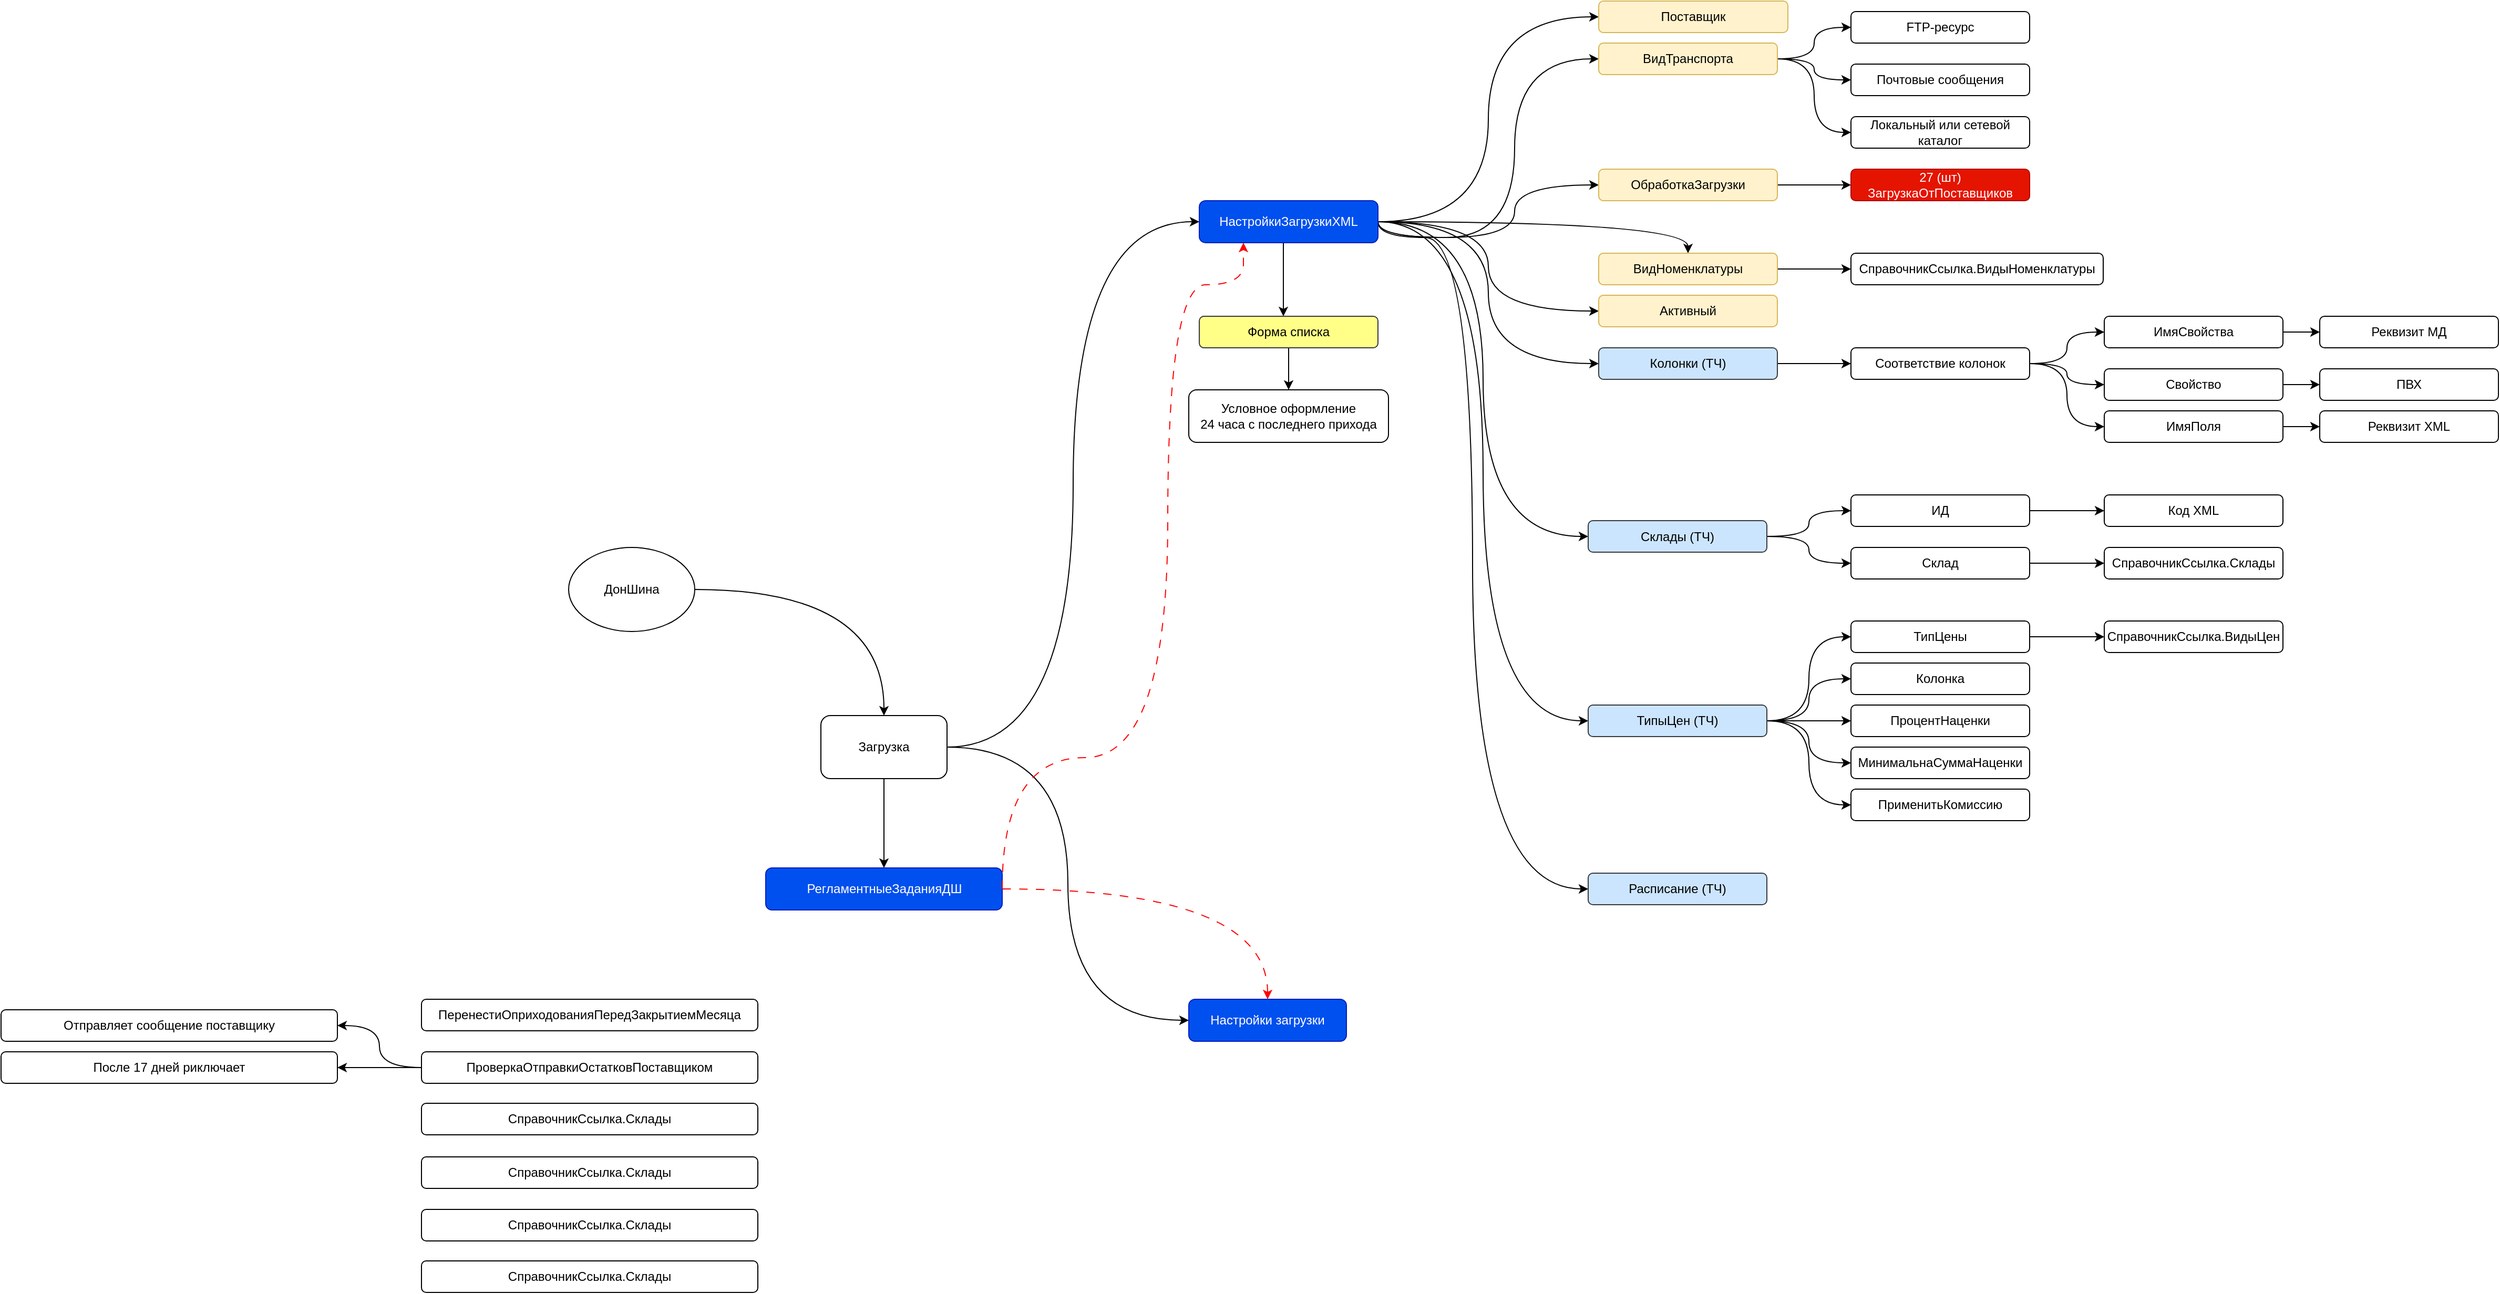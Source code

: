 <mxfile version="28.2.5">
  <diagram name="Страница — 1" id="MQuCKsTkF0hV8LhLmS5N">
    <mxGraphModel dx="2020" dy="647" grid="1" gridSize="10" guides="1" tooltips="1" connect="1" arrows="1" fold="1" page="1" pageScale="1" pageWidth="827" pageHeight="1169" math="0" shadow="0">
      <root>
        <mxCell id="0" />
        <mxCell id="1" parent="0" />
        <mxCell id="EHXcdM6yGb4Hflx0Ipde-5" value="" style="edgeStyle=orthogonalEdgeStyle;rounded=0;orthogonalLoop=1;jettySize=auto;html=1;curved=1;" edge="1" parent="1" source="EHXcdM6yGb4Hflx0Ipde-1" target="EHXcdM6yGb4Hflx0Ipde-4">
          <mxGeometry relative="1" as="geometry" />
        </mxCell>
        <mxCell id="EHXcdM6yGb4Hflx0Ipde-1" value="ДонШина" style="ellipse;whiteSpace=wrap;html=1;" vertex="1" parent="1">
          <mxGeometry x="-20" y="610" width="120" height="80" as="geometry" />
        </mxCell>
        <mxCell id="EHXcdM6yGb4Hflx0Ipde-2" value="Настройки загрузки" style="rounded=1;whiteSpace=wrap;html=1;fillColor=#0050ef;fontColor=#ffffff;strokeColor=#001DBC;" vertex="1" parent="1">
          <mxGeometry x="570" y="1040" width="150" height="40" as="geometry" />
        </mxCell>
        <mxCell id="EHXcdM6yGb4Hflx0Ipde-10" value="" style="edgeStyle=orthogonalEdgeStyle;rounded=0;orthogonalLoop=1;jettySize=auto;html=1;curved=1;entryX=0;entryY=0.5;entryDx=0;entryDy=0;" edge="1" parent="1" source="EHXcdM6yGb4Hflx0Ipde-3" target="EHXcdM6yGb4Hflx0Ipde-8">
          <mxGeometry relative="1" as="geometry" />
        </mxCell>
        <mxCell id="EHXcdM6yGb4Hflx0Ipde-32" style="edgeStyle=orthogonalEdgeStyle;rounded=0;orthogonalLoop=1;jettySize=auto;html=1;curved=1;" edge="1" parent="1" source="EHXcdM6yGb4Hflx0Ipde-3" target="EHXcdM6yGb4Hflx0Ipde-15">
          <mxGeometry relative="1" as="geometry">
            <Array as="points">
              <mxPoint x="660" y="360" />
              <mxPoint x="660" y="360" />
            </Array>
          </mxGeometry>
        </mxCell>
        <mxCell id="EHXcdM6yGb4Hflx0Ipde-33" style="edgeStyle=orthogonalEdgeStyle;rounded=0;orthogonalLoop=1;jettySize=auto;html=1;entryX=0;entryY=0.5;entryDx=0;entryDy=0;curved=1;exitX=1;exitY=0.5;exitDx=0;exitDy=0;" edge="1" parent="1" source="EHXcdM6yGb4Hflx0Ipde-3" target="EHXcdM6yGb4Hflx0Ipde-11">
          <mxGeometry relative="1" as="geometry">
            <Array as="points">
              <mxPoint x="750" y="315" />
              <mxPoint x="880" y="315" />
              <mxPoint x="880" y="145" />
            </Array>
          </mxGeometry>
        </mxCell>
        <mxCell id="EHXcdM6yGb4Hflx0Ipde-34" style="edgeStyle=orthogonalEdgeStyle;rounded=0;orthogonalLoop=1;jettySize=auto;html=1;entryX=0;entryY=0.5;entryDx=0;entryDy=0;curved=1;exitX=1;exitY=0.5;exitDx=0;exitDy=0;" edge="1" parent="1" source="EHXcdM6yGb4Hflx0Ipde-3" target="EHXcdM6yGb4Hflx0Ipde-16">
          <mxGeometry relative="1" as="geometry">
            <Array as="points">
              <mxPoint x="750" y="315" />
              <mxPoint x="880" y="315" />
              <mxPoint x="880" y="265" />
            </Array>
          </mxGeometry>
        </mxCell>
        <mxCell id="EHXcdM6yGb4Hflx0Ipde-35" style="edgeStyle=orthogonalEdgeStyle;rounded=0;orthogonalLoop=1;jettySize=auto;html=1;curved=1;" edge="1" parent="1" source="EHXcdM6yGb4Hflx0Ipde-3" target="EHXcdM6yGb4Hflx0Ipde-13">
          <mxGeometry relative="1" as="geometry" />
        </mxCell>
        <mxCell id="EHXcdM6yGb4Hflx0Ipde-36" style="edgeStyle=orthogonalEdgeStyle;rounded=0;orthogonalLoop=1;jettySize=auto;html=1;entryX=0;entryY=0.5;entryDx=0;entryDy=0;curved=1;" edge="1" parent="1" source="EHXcdM6yGb4Hflx0Ipde-3" target="EHXcdM6yGb4Hflx0Ipde-14">
          <mxGeometry relative="1" as="geometry" />
        </mxCell>
        <mxCell id="EHXcdM6yGb4Hflx0Ipde-79" style="edgeStyle=orthogonalEdgeStyle;rounded=0;orthogonalLoop=1;jettySize=auto;html=1;entryX=0;entryY=0.5;entryDx=0;entryDy=0;curved=1;" edge="1" parent="1" source="EHXcdM6yGb4Hflx0Ipde-3" target="EHXcdM6yGb4Hflx0Ipde-40">
          <mxGeometry relative="1" as="geometry" />
        </mxCell>
        <mxCell id="EHXcdM6yGb4Hflx0Ipde-80" style="edgeStyle=orthogonalEdgeStyle;rounded=0;orthogonalLoop=1;jettySize=auto;html=1;entryX=0;entryY=0.5;entryDx=0;entryDy=0;curved=1;" edge="1" parent="1" source="EHXcdM6yGb4Hflx0Ipde-3" target="EHXcdM6yGb4Hflx0Ipde-42">
          <mxGeometry relative="1" as="geometry" />
        </mxCell>
        <mxCell id="EHXcdM6yGb4Hflx0Ipde-81" style="edgeStyle=orthogonalEdgeStyle;rounded=0;orthogonalLoop=1;jettySize=auto;html=1;entryX=0;entryY=0.5;entryDx=0;entryDy=0;curved=1;" edge="1" parent="1" source="EHXcdM6yGb4Hflx0Ipde-3" target="EHXcdM6yGb4Hflx0Ipde-41">
          <mxGeometry relative="1" as="geometry" />
        </mxCell>
        <mxCell id="EHXcdM6yGb4Hflx0Ipde-82" style="edgeStyle=orthogonalEdgeStyle;rounded=0;orthogonalLoop=1;jettySize=auto;html=1;entryX=0;entryY=0.5;entryDx=0;entryDy=0;curved=1;exitX=1;exitY=0.5;exitDx=0;exitDy=0;" edge="1" parent="1" source="EHXcdM6yGb4Hflx0Ipde-3" target="EHXcdM6yGb4Hflx0Ipde-37">
          <mxGeometry relative="1" as="geometry">
            <Array as="points">
              <mxPoint x="750" y="315" />
              <mxPoint x="840" y="315" />
              <mxPoint x="840" y="935" />
            </Array>
          </mxGeometry>
        </mxCell>
        <mxCell id="EHXcdM6yGb4Hflx0Ipde-3" value="НастройкиЗагрузкиXML" style="rounded=1;whiteSpace=wrap;html=1;fillColor=#0050ef;fontColor=#ffffff;strokeColor=#001DBC;" vertex="1" parent="1">
          <mxGeometry x="580" y="280" width="170" height="40" as="geometry" />
        </mxCell>
        <mxCell id="EHXcdM6yGb4Hflx0Ipde-6" style="edgeStyle=orthogonalEdgeStyle;rounded=0;orthogonalLoop=1;jettySize=auto;html=1;entryX=0;entryY=0.5;entryDx=0;entryDy=0;curved=1;" edge="1" parent="1" source="EHXcdM6yGb4Hflx0Ipde-4" target="EHXcdM6yGb4Hflx0Ipde-2">
          <mxGeometry relative="1" as="geometry" />
        </mxCell>
        <mxCell id="EHXcdM6yGb4Hflx0Ipde-7" style="edgeStyle=orthogonalEdgeStyle;rounded=0;orthogonalLoop=1;jettySize=auto;html=1;curved=1;entryX=0;entryY=0.5;entryDx=0;entryDy=0;" edge="1" parent="1" source="EHXcdM6yGb4Hflx0Ipde-4" target="EHXcdM6yGb4Hflx0Ipde-3">
          <mxGeometry relative="1" as="geometry" />
        </mxCell>
        <mxCell id="EHXcdM6yGb4Hflx0Ipde-88" style="edgeStyle=orthogonalEdgeStyle;rounded=0;orthogonalLoop=1;jettySize=auto;html=1;entryX=0.5;entryY=0;entryDx=0;entryDy=0;curved=1;" edge="1" parent="1" source="EHXcdM6yGb4Hflx0Ipde-4" target="EHXcdM6yGb4Hflx0Ipde-85">
          <mxGeometry relative="1" as="geometry" />
        </mxCell>
        <mxCell id="EHXcdM6yGb4Hflx0Ipde-4" value="Загрузка" style="rounded=1;whiteSpace=wrap;html=1;" vertex="1" parent="1">
          <mxGeometry x="220" y="770" width="120" height="60" as="geometry" />
        </mxCell>
        <mxCell id="EHXcdM6yGb4Hflx0Ipde-8" value="Поставщик" style="rounded=1;whiteSpace=wrap;html=1;fillColor=#fff2cc;strokeColor=#d6b656;" vertex="1" parent="1">
          <mxGeometry x="960" y="90" width="180" height="30" as="geometry" />
        </mxCell>
        <mxCell id="EHXcdM6yGb4Hflx0Ipde-18" value="" style="edgeStyle=orthogonalEdgeStyle;rounded=0;orthogonalLoop=1;jettySize=auto;html=1;curved=1;" edge="1" parent="1" source="EHXcdM6yGb4Hflx0Ipde-11" target="EHXcdM6yGb4Hflx0Ipde-17">
          <mxGeometry relative="1" as="geometry" />
        </mxCell>
        <mxCell id="EHXcdM6yGb4Hflx0Ipde-21" style="edgeStyle=orthogonalEdgeStyle;rounded=0;orthogonalLoop=1;jettySize=auto;html=1;entryX=0;entryY=0.5;entryDx=0;entryDy=0;curved=1;" edge="1" parent="1" source="EHXcdM6yGb4Hflx0Ipde-11" target="EHXcdM6yGb4Hflx0Ipde-19">
          <mxGeometry relative="1" as="geometry" />
        </mxCell>
        <mxCell id="EHXcdM6yGb4Hflx0Ipde-22" style="edgeStyle=orthogonalEdgeStyle;rounded=0;orthogonalLoop=1;jettySize=auto;html=1;entryX=0;entryY=0.5;entryDx=0;entryDy=0;curved=1;" edge="1" parent="1" source="EHXcdM6yGb4Hflx0Ipde-11" target="EHXcdM6yGb4Hflx0Ipde-20">
          <mxGeometry relative="1" as="geometry" />
        </mxCell>
        <mxCell id="EHXcdM6yGb4Hflx0Ipde-11" value="ВидТранспорта" style="rounded=1;whiteSpace=wrap;html=1;fillColor=#fff2cc;strokeColor=#d6b656;" vertex="1" parent="1">
          <mxGeometry x="960" y="130" width="170" height="30" as="geometry" />
        </mxCell>
        <mxCell id="EHXcdM6yGb4Hflx0Ipde-29" style="edgeStyle=orthogonalEdgeStyle;rounded=0;orthogonalLoop=1;jettySize=auto;html=1;entryX=0;entryY=0.5;entryDx=0;entryDy=0;" edge="1" parent="1" source="EHXcdM6yGb4Hflx0Ipde-13" target="EHXcdM6yGb4Hflx0Ipde-28">
          <mxGeometry relative="1" as="geometry" />
        </mxCell>
        <mxCell id="EHXcdM6yGb4Hflx0Ipde-13" value="ВидНоменклатуры" style="rounded=1;whiteSpace=wrap;html=1;fillColor=#fff2cc;strokeColor=#d6b656;" vertex="1" parent="1">
          <mxGeometry x="960" y="330" width="170" height="30" as="geometry" />
        </mxCell>
        <mxCell id="EHXcdM6yGb4Hflx0Ipde-14" value="Активный" style="rounded=1;whiteSpace=wrap;html=1;fillColor=#fff2cc;strokeColor=#d6b656;" vertex="1" parent="1">
          <mxGeometry x="960" y="370" width="170" height="30" as="geometry" />
        </mxCell>
        <mxCell id="EHXcdM6yGb4Hflx0Ipde-31" value="" style="edgeStyle=orthogonalEdgeStyle;rounded=0;orthogonalLoop=1;jettySize=auto;html=1;curved=1;" edge="1" parent="1" source="EHXcdM6yGb4Hflx0Ipde-15" target="EHXcdM6yGb4Hflx0Ipde-30">
          <mxGeometry relative="1" as="geometry" />
        </mxCell>
        <mxCell id="EHXcdM6yGb4Hflx0Ipde-15" value="Форма списка" style="rounded=1;whiteSpace=wrap;html=1;fillColor=#ffff88;strokeColor=#36393d;" vertex="1" parent="1">
          <mxGeometry x="580" y="390" width="170" height="30" as="geometry" />
        </mxCell>
        <mxCell id="EHXcdM6yGb4Hflx0Ipde-26" style="edgeStyle=orthogonalEdgeStyle;rounded=0;orthogonalLoop=1;jettySize=auto;html=1;" edge="1" parent="1" source="EHXcdM6yGb4Hflx0Ipde-16" target="EHXcdM6yGb4Hflx0Ipde-25">
          <mxGeometry relative="1" as="geometry" />
        </mxCell>
        <mxCell id="EHXcdM6yGb4Hflx0Ipde-16" value="ОбработкаЗагрузки" style="rounded=1;whiteSpace=wrap;html=1;fillColor=#fff2cc;strokeColor=#d6b656;" vertex="1" parent="1">
          <mxGeometry x="960" y="250" width="170" height="30" as="geometry" />
        </mxCell>
        <mxCell id="EHXcdM6yGb4Hflx0Ipde-17" value="FTP-ресурс" style="rounded=1;whiteSpace=wrap;html=1;" vertex="1" parent="1">
          <mxGeometry x="1200" y="100" width="170" height="30" as="geometry" />
        </mxCell>
        <mxCell id="EHXcdM6yGb4Hflx0Ipde-19" value="Почтовые сообщения" style="rounded=1;whiteSpace=wrap;html=1;" vertex="1" parent="1">
          <mxGeometry x="1200" y="150" width="170" height="30" as="geometry" />
        </mxCell>
        <mxCell id="EHXcdM6yGb4Hflx0Ipde-20" value="Локальный или сетевой каталог" style="rounded=1;whiteSpace=wrap;html=1;" vertex="1" parent="1">
          <mxGeometry x="1200" y="200" width="170" height="30" as="geometry" />
        </mxCell>
        <mxCell id="EHXcdM6yGb4Hflx0Ipde-25" value="27 (шт)&lt;br&gt;ЗагрузкаОтПоставщиков" style="rounded=1;whiteSpace=wrap;html=1;fillColor=#e51400;strokeColor=#B20000;fontColor=#ffffff;" vertex="1" parent="1">
          <mxGeometry x="1200" y="250" width="170" height="30" as="geometry" />
        </mxCell>
        <mxCell id="EHXcdM6yGb4Hflx0Ipde-28" value="СправочникСсылка.ВидыНоменклатуры" style="rounded=1;whiteSpace=wrap;html=1;" vertex="1" parent="1">
          <mxGeometry x="1200" y="330" width="240" height="30" as="geometry" />
        </mxCell>
        <mxCell id="EHXcdM6yGb4Hflx0Ipde-30" value="Условное оформление&lt;div&gt;24 часа с последнего прихода&lt;/div&gt;" style="rounded=1;whiteSpace=wrap;html=1;" vertex="1" parent="1">
          <mxGeometry x="570" y="460" width="190" height="50" as="geometry" />
        </mxCell>
        <mxCell id="EHXcdM6yGb4Hflx0Ipde-37" value="Расписание (ТЧ)" style="rounded=1;whiteSpace=wrap;html=1;fillColor=#cce5ff;strokeColor=#36393d;" vertex="1" parent="1">
          <mxGeometry x="950" y="920" width="170" height="30" as="geometry" />
        </mxCell>
        <mxCell id="EHXcdM6yGb4Hflx0Ipde-44" value="" style="edgeStyle=orthogonalEdgeStyle;rounded=0;orthogonalLoop=1;jettySize=auto;html=1;" edge="1" parent="1" source="EHXcdM6yGb4Hflx0Ipde-40" target="EHXcdM6yGb4Hflx0Ipde-43">
          <mxGeometry relative="1" as="geometry" />
        </mxCell>
        <mxCell id="EHXcdM6yGb4Hflx0Ipde-40" value="Колонки (ТЧ)" style="rounded=1;whiteSpace=wrap;html=1;fillColor=#cce5ff;strokeColor=#36393d;" vertex="1" parent="1">
          <mxGeometry x="960" y="420" width="170" height="30" as="geometry" />
        </mxCell>
        <mxCell id="EHXcdM6yGb4Hflx0Ipde-74" style="edgeStyle=orthogonalEdgeStyle;rounded=0;orthogonalLoop=1;jettySize=auto;html=1;entryX=0;entryY=0.5;entryDx=0;entryDy=0;curved=1;" edge="1" parent="1" source="EHXcdM6yGb4Hflx0Ipde-41" target="EHXcdM6yGb4Hflx0Ipde-60">
          <mxGeometry relative="1" as="geometry" />
        </mxCell>
        <mxCell id="EHXcdM6yGb4Hflx0Ipde-75" style="edgeStyle=orthogonalEdgeStyle;rounded=0;orthogonalLoop=1;jettySize=auto;html=1;entryX=0;entryY=0.5;entryDx=0;entryDy=0;curved=1;" edge="1" parent="1" source="EHXcdM6yGb4Hflx0Ipde-41" target="EHXcdM6yGb4Hflx0Ipde-59">
          <mxGeometry relative="1" as="geometry" />
        </mxCell>
        <mxCell id="EHXcdM6yGb4Hflx0Ipde-76" style="edgeStyle=orthogonalEdgeStyle;rounded=0;orthogonalLoop=1;jettySize=auto;html=1;entryX=0;entryY=0.5;entryDx=0;entryDy=0;curved=1;" edge="1" parent="1" source="EHXcdM6yGb4Hflx0Ipde-41" target="EHXcdM6yGb4Hflx0Ipde-58">
          <mxGeometry relative="1" as="geometry" />
        </mxCell>
        <mxCell id="EHXcdM6yGb4Hflx0Ipde-77" style="edgeStyle=orthogonalEdgeStyle;rounded=0;orthogonalLoop=1;jettySize=auto;html=1;entryX=0;entryY=0.5;entryDx=0;entryDy=0;curved=1;" edge="1" parent="1" source="EHXcdM6yGb4Hflx0Ipde-41" target="EHXcdM6yGb4Hflx0Ipde-72">
          <mxGeometry relative="1" as="geometry" />
        </mxCell>
        <mxCell id="EHXcdM6yGb4Hflx0Ipde-78" style="edgeStyle=orthogonalEdgeStyle;rounded=0;orthogonalLoop=1;jettySize=auto;html=1;entryX=0;entryY=0.5;entryDx=0;entryDy=0;curved=1;" edge="1" parent="1" source="EHXcdM6yGb4Hflx0Ipde-41" target="EHXcdM6yGb4Hflx0Ipde-71">
          <mxGeometry relative="1" as="geometry" />
        </mxCell>
        <mxCell id="EHXcdM6yGb4Hflx0Ipde-41" value="ТипыЦен (ТЧ)" style="rounded=1;whiteSpace=wrap;html=1;fillColor=#cce5ff;strokeColor=#36393d;" vertex="1" parent="1">
          <mxGeometry x="950" y="760" width="170" height="30" as="geometry" />
        </mxCell>
        <mxCell id="EHXcdM6yGb4Hflx0Ipde-65" style="edgeStyle=orthogonalEdgeStyle;rounded=0;orthogonalLoop=1;jettySize=auto;html=1;entryX=0;entryY=0.5;entryDx=0;entryDy=0;curved=1;" edge="1" parent="1" source="EHXcdM6yGb4Hflx0Ipde-42" target="EHXcdM6yGb4Hflx0Ipde-63">
          <mxGeometry relative="1" as="geometry" />
        </mxCell>
        <mxCell id="EHXcdM6yGb4Hflx0Ipde-66" style="edgeStyle=orthogonalEdgeStyle;rounded=0;orthogonalLoop=1;jettySize=auto;html=1;entryX=0;entryY=0.5;entryDx=0;entryDy=0;curved=1;" edge="1" parent="1" source="EHXcdM6yGb4Hflx0Ipde-42" target="EHXcdM6yGb4Hflx0Ipde-64">
          <mxGeometry relative="1" as="geometry" />
        </mxCell>
        <mxCell id="EHXcdM6yGb4Hflx0Ipde-42" value="Склады (ТЧ)" style="rounded=1;whiteSpace=wrap;html=1;fillColor=#cce5ff;strokeColor=#36393d;" vertex="1" parent="1">
          <mxGeometry x="950" y="584.5" width="170" height="30" as="geometry" />
        </mxCell>
        <mxCell id="EHXcdM6yGb4Hflx0Ipde-46" value="" style="edgeStyle=orthogonalEdgeStyle;rounded=0;orthogonalLoop=1;jettySize=auto;html=1;curved=1;" edge="1" parent="1" source="EHXcdM6yGb4Hflx0Ipde-43" target="EHXcdM6yGb4Hflx0Ipde-45">
          <mxGeometry relative="1" as="geometry" />
        </mxCell>
        <mxCell id="EHXcdM6yGb4Hflx0Ipde-48" style="edgeStyle=orthogonalEdgeStyle;rounded=0;orthogonalLoop=1;jettySize=auto;html=1;entryX=0;entryY=0.5;entryDx=0;entryDy=0;curved=1;" edge="1" parent="1" source="EHXcdM6yGb4Hflx0Ipde-43" target="EHXcdM6yGb4Hflx0Ipde-47">
          <mxGeometry relative="1" as="geometry" />
        </mxCell>
        <mxCell id="EHXcdM6yGb4Hflx0Ipde-50" style="edgeStyle=orthogonalEdgeStyle;rounded=0;orthogonalLoop=1;jettySize=auto;html=1;entryX=0;entryY=0.5;entryDx=0;entryDy=0;curved=1;" edge="1" parent="1" source="EHXcdM6yGb4Hflx0Ipde-43" target="EHXcdM6yGb4Hflx0Ipde-49">
          <mxGeometry relative="1" as="geometry" />
        </mxCell>
        <mxCell id="EHXcdM6yGb4Hflx0Ipde-43" value="Соответствие колонок" style="rounded=1;whiteSpace=wrap;html=1;" vertex="1" parent="1">
          <mxGeometry x="1200" y="420" width="170" height="30" as="geometry" />
        </mxCell>
        <mxCell id="EHXcdM6yGb4Hflx0Ipde-52" value="" style="edgeStyle=orthogonalEdgeStyle;rounded=0;orthogonalLoop=1;jettySize=auto;html=1;" edge="1" parent="1" source="EHXcdM6yGb4Hflx0Ipde-45" target="EHXcdM6yGb4Hflx0Ipde-51">
          <mxGeometry relative="1" as="geometry" />
        </mxCell>
        <mxCell id="EHXcdM6yGb4Hflx0Ipde-45" value="ИмяСвойства" style="rounded=1;whiteSpace=wrap;html=1;" vertex="1" parent="1">
          <mxGeometry x="1441" y="390" width="170" height="30" as="geometry" />
        </mxCell>
        <mxCell id="EHXcdM6yGb4Hflx0Ipde-56" style="edgeStyle=orthogonalEdgeStyle;rounded=0;orthogonalLoop=1;jettySize=auto;html=1;" edge="1" parent="1" source="EHXcdM6yGb4Hflx0Ipde-47" target="EHXcdM6yGb4Hflx0Ipde-54">
          <mxGeometry relative="1" as="geometry" />
        </mxCell>
        <mxCell id="EHXcdM6yGb4Hflx0Ipde-47" value="Свойство" style="rounded=1;whiteSpace=wrap;html=1;" vertex="1" parent="1">
          <mxGeometry x="1441" y="440" width="170" height="30" as="geometry" />
        </mxCell>
        <mxCell id="EHXcdM6yGb4Hflx0Ipde-57" style="edgeStyle=orthogonalEdgeStyle;rounded=0;orthogonalLoop=1;jettySize=auto;html=1;" edge="1" parent="1" source="EHXcdM6yGb4Hflx0Ipde-49" target="EHXcdM6yGb4Hflx0Ipde-55">
          <mxGeometry relative="1" as="geometry" />
        </mxCell>
        <mxCell id="EHXcdM6yGb4Hflx0Ipde-49" value="ИмяПоля" style="rounded=1;whiteSpace=wrap;html=1;" vertex="1" parent="1">
          <mxGeometry x="1441" y="480" width="170" height="30" as="geometry" />
        </mxCell>
        <mxCell id="EHXcdM6yGb4Hflx0Ipde-51" value="Реквизит МД" style="rounded=1;whiteSpace=wrap;html=1;" vertex="1" parent="1">
          <mxGeometry x="1646" y="390" width="170" height="30" as="geometry" />
        </mxCell>
        <mxCell id="EHXcdM6yGb4Hflx0Ipde-54" value="ПВХ" style="rounded=1;whiteSpace=wrap;html=1;" vertex="1" parent="1">
          <mxGeometry x="1646" y="440" width="170" height="30" as="geometry" />
        </mxCell>
        <mxCell id="EHXcdM6yGb4Hflx0Ipde-55" value="Реквизит XML" style="rounded=1;whiteSpace=wrap;html=1;" vertex="1" parent="1">
          <mxGeometry x="1646" y="480" width="170" height="30" as="geometry" />
        </mxCell>
        <mxCell id="EHXcdM6yGb4Hflx0Ipde-58" value="ПроцентНаценки" style="rounded=1;whiteSpace=wrap;html=1;" vertex="1" parent="1">
          <mxGeometry x="1200" y="760" width="170" height="30" as="geometry" />
        </mxCell>
        <mxCell id="EHXcdM6yGb4Hflx0Ipde-59" value="Колонка" style="rounded=1;whiteSpace=wrap;html=1;" vertex="1" parent="1">
          <mxGeometry x="1200" y="720" width="170" height="30" as="geometry" />
        </mxCell>
        <mxCell id="EHXcdM6yGb4Hflx0Ipde-73" style="edgeStyle=orthogonalEdgeStyle;rounded=0;orthogonalLoop=1;jettySize=auto;html=1;" edge="1" parent="1" source="EHXcdM6yGb4Hflx0Ipde-60" target="EHXcdM6yGb4Hflx0Ipde-69">
          <mxGeometry relative="1" as="geometry" />
        </mxCell>
        <mxCell id="EHXcdM6yGb4Hflx0Ipde-60" value="ТипЦены" style="rounded=1;whiteSpace=wrap;html=1;" vertex="1" parent="1">
          <mxGeometry x="1200" y="680" width="170" height="30" as="geometry" />
        </mxCell>
        <mxCell id="EHXcdM6yGb4Hflx0Ipde-61" value="СправочникСсылка.Склады" style="rounded=1;whiteSpace=wrap;html=1;" vertex="1" parent="1">
          <mxGeometry x="1441" y="610" width="170" height="30" as="geometry" />
        </mxCell>
        <mxCell id="EHXcdM6yGb4Hflx0Ipde-62" value="Код XML" style="rounded=1;whiteSpace=wrap;html=1;" vertex="1" parent="1">
          <mxGeometry x="1441" y="560" width="170" height="30" as="geometry" />
        </mxCell>
        <mxCell id="EHXcdM6yGb4Hflx0Ipde-67" style="edgeStyle=orthogonalEdgeStyle;rounded=0;orthogonalLoop=1;jettySize=auto;html=1;entryX=0;entryY=0.5;entryDx=0;entryDy=0;" edge="1" parent="1" source="EHXcdM6yGb4Hflx0Ipde-63" target="EHXcdM6yGb4Hflx0Ipde-62">
          <mxGeometry relative="1" as="geometry" />
        </mxCell>
        <mxCell id="EHXcdM6yGb4Hflx0Ipde-63" value="ИД" style="rounded=1;whiteSpace=wrap;html=1;" vertex="1" parent="1">
          <mxGeometry x="1200" y="560" width="170" height="30" as="geometry" />
        </mxCell>
        <mxCell id="EHXcdM6yGb4Hflx0Ipde-68" style="edgeStyle=orthogonalEdgeStyle;rounded=0;orthogonalLoop=1;jettySize=auto;html=1;entryX=0;entryY=0.5;entryDx=0;entryDy=0;" edge="1" parent="1" source="EHXcdM6yGb4Hflx0Ipde-64" target="EHXcdM6yGb4Hflx0Ipde-61">
          <mxGeometry relative="1" as="geometry" />
        </mxCell>
        <mxCell id="EHXcdM6yGb4Hflx0Ipde-64" value="Склад" style="rounded=1;whiteSpace=wrap;html=1;" vertex="1" parent="1">
          <mxGeometry x="1200" y="610" width="170" height="30" as="geometry" />
        </mxCell>
        <mxCell id="EHXcdM6yGb4Hflx0Ipde-69" value="СправочникСсылка.ВидыЦен" style="rounded=1;whiteSpace=wrap;html=1;" vertex="1" parent="1">
          <mxGeometry x="1441" y="680" width="170" height="30" as="geometry" />
        </mxCell>
        <mxCell id="EHXcdM6yGb4Hflx0Ipde-70" value="ПеренестиОприходованияПередЗакрытиемМесяца" style="rounded=1;whiteSpace=wrap;html=1;" vertex="1" parent="1">
          <mxGeometry x="-160" y="1040" width="320" height="30" as="geometry" />
        </mxCell>
        <mxCell id="EHXcdM6yGb4Hflx0Ipde-71" value="ПрименитьКомиссию" style="rounded=1;whiteSpace=wrap;html=1;" vertex="1" parent="1">
          <mxGeometry x="1200" y="840" width="170" height="30" as="geometry" />
        </mxCell>
        <mxCell id="EHXcdM6yGb4Hflx0Ipde-72" value="МинимальнаСуммаНаценки" style="rounded=1;whiteSpace=wrap;html=1;" vertex="1" parent="1">
          <mxGeometry x="1200" y="800" width="170" height="30" as="geometry" />
        </mxCell>
        <mxCell id="EHXcdM6yGb4Hflx0Ipde-87" style="edgeStyle=orthogonalEdgeStyle;rounded=0;orthogonalLoop=1;jettySize=auto;html=1;strokeColor=#FF0000;dashed=1;dashPattern=8 8;curved=1;" edge="1" parent="1" source="EHXcdM6yGb4Hflx0Ipde-85" target="EHXcdM6yGb4Hflx0Ipde-2">
          <mxGeometry relative="1" as="geometry" />
        </mxCell>
        <mxCell id="EHXcdM6yGb4Hflx0Ipde-85" value="РегламентныеЗаданияДШ" style="rounded=1;whiteSpace=wrap;html=1;fillColor=#0050ef;fontColor=#ffffff;strokeColor=#001DBC;" vertex="1" parent="1">
          <mxGeometry x="167.5" y="915" width="225" height="40" as="geometry" />
        </mxCell>
        <mxCell id="EHXcdM6yGb4Hflx0Ipde-86" style="edgeStyle=orthogonalEdgeStyle;rounded=0;orthogonalLoop=1;jettySize=auto;html=1;curved=1;dashed=1;dashPattern=8 8;strokeColor=#FF0000;exitX=1;exitY=0.5;exitDx=0;exitDy=0;" edge="1" parent="1" source="EHXcdM6yGb4Hflx0Ipde-85">
          <mxGeometry relative="1" as="geometry">
            <mxPoint x="622" y="320" as="targetPoint" />
            <Array as="points">
              <mxPoint x="392" y="810" />
              <mxPoint x="550" y="810" />
              <mxPoint x="550" y="360" />
              <mxPoint x="622" y="360" />
              <mxPoint x="622" y="321" />
            </Array>
          </mxGeometry>
        </mxCell>
        <mxCell id="EHXcdM6yGb4Hflx0Ipde-89" value="СправочникСсылка.Склады" style="rounded=1;whiteSpace=wrap;html=1;" vertex="1" parent="1">
          <mxGeometry x="-160" y="1139" width="320" height="30" as="geometry" />
        </mxCell>
        <mxCell id="EHXcdM6yGb4Hflx0Ipde-96" value="" style="edgeStyle=orthogonalEdgeStyle;rounded=0;orthogonalLoop=1;jettySize=auto;html=1;curved=1;" edge="1" parent="1" source="EHXcdM6yGb4Hflx0Ipde-90" target="EHXcdM6yGb4Hflx0Ipde-95">
          <mxGeometry relative="1" as="geometry" />
        </mxCell>
        <mxCell id="EHXcdM6yGb4Hflx0Ipde-98" style="edgeStyle=orthogonalEdgeStyle;rounded=0;orthogonalLoop=1;jettySize=auto;html=1;entryX=1;entryY=0.5;entryDx=0;entryDy=0;curved=1;" edge="1" parent="1" source="EHXcdM6yGb4Hflx0Ipde-90" target="EHXcdM6yGb4Hflx0Ipde-97">
          <mxGeometry relative="1" as="geometry" />
        </mxCell>
        <mxCell id="EHXcdM6yGb4Hflx0Ipde-90" value="ПроверкаОтправкиОстатковПоставщиком" style="rounded=1;whiteSpace=wrap;html=1;" vertex="1" parent="1">
          <mxGeometry x="-160" y="1090" width="320" height="30" as="geometry" />
        </mxCell>
        <mxCell id="EHXcdM6yGb4Hflx0Ipde-92" value="СправочникСсылка.Склады" style="rounded=1;whiteSpace=wrap;html=1;" vertex="1" parent="1">
          <mxGeometry x="-160" y="1190" width="320" height="30" as="geometry" />
        </mxCell>
        <mxCell id="EHXcdM6yGb4Hflx0Ipde-93" value="СправочникСсылка.Склады" style="rounded=1;whiteSpace=wrap;html=1;" vertex="1" parent="1">
          <mxGeometry x="-160" y="1289" width="320" height="30" as="geometry" />
        </mxCell>
        <mxCell id="EHXcdM6yGb4Hflx0Ipde-94" value="СправочникСсылка.Склады" style="rounded=1;whiteSpace=wrap;html=1;" vertex="1" parent="1">
          <mxGeometry x="-160" y="1240" width="320" height="30" as="geometry" />
        </mxCell>
        <mxCell id="EHXcdM6yGb4Hflx0Ipde-95" value="После 17 дней риключает" style="rounded=1;whiteSpace=wrap;html=1;" vertex="1" parent="1">
          <mxGeometry x="-560" y="1090" width="320" height="30" as="geometry" />
        </mxCell>
        <mxCell id="EHXcdM6yGb4Hflx0Ipde-97" value="Отправляет сообщение поставщику" style="rounded=1;whiteSpace=wrap;html=1;" vertex="1" parent="1">
          <mxGeometry x="-560" y="1050" width="320" height="30" as="geometry" />
        </mxCell>
      </root>
    </mxGraphModel>
  </diagram>
</mxfile>

